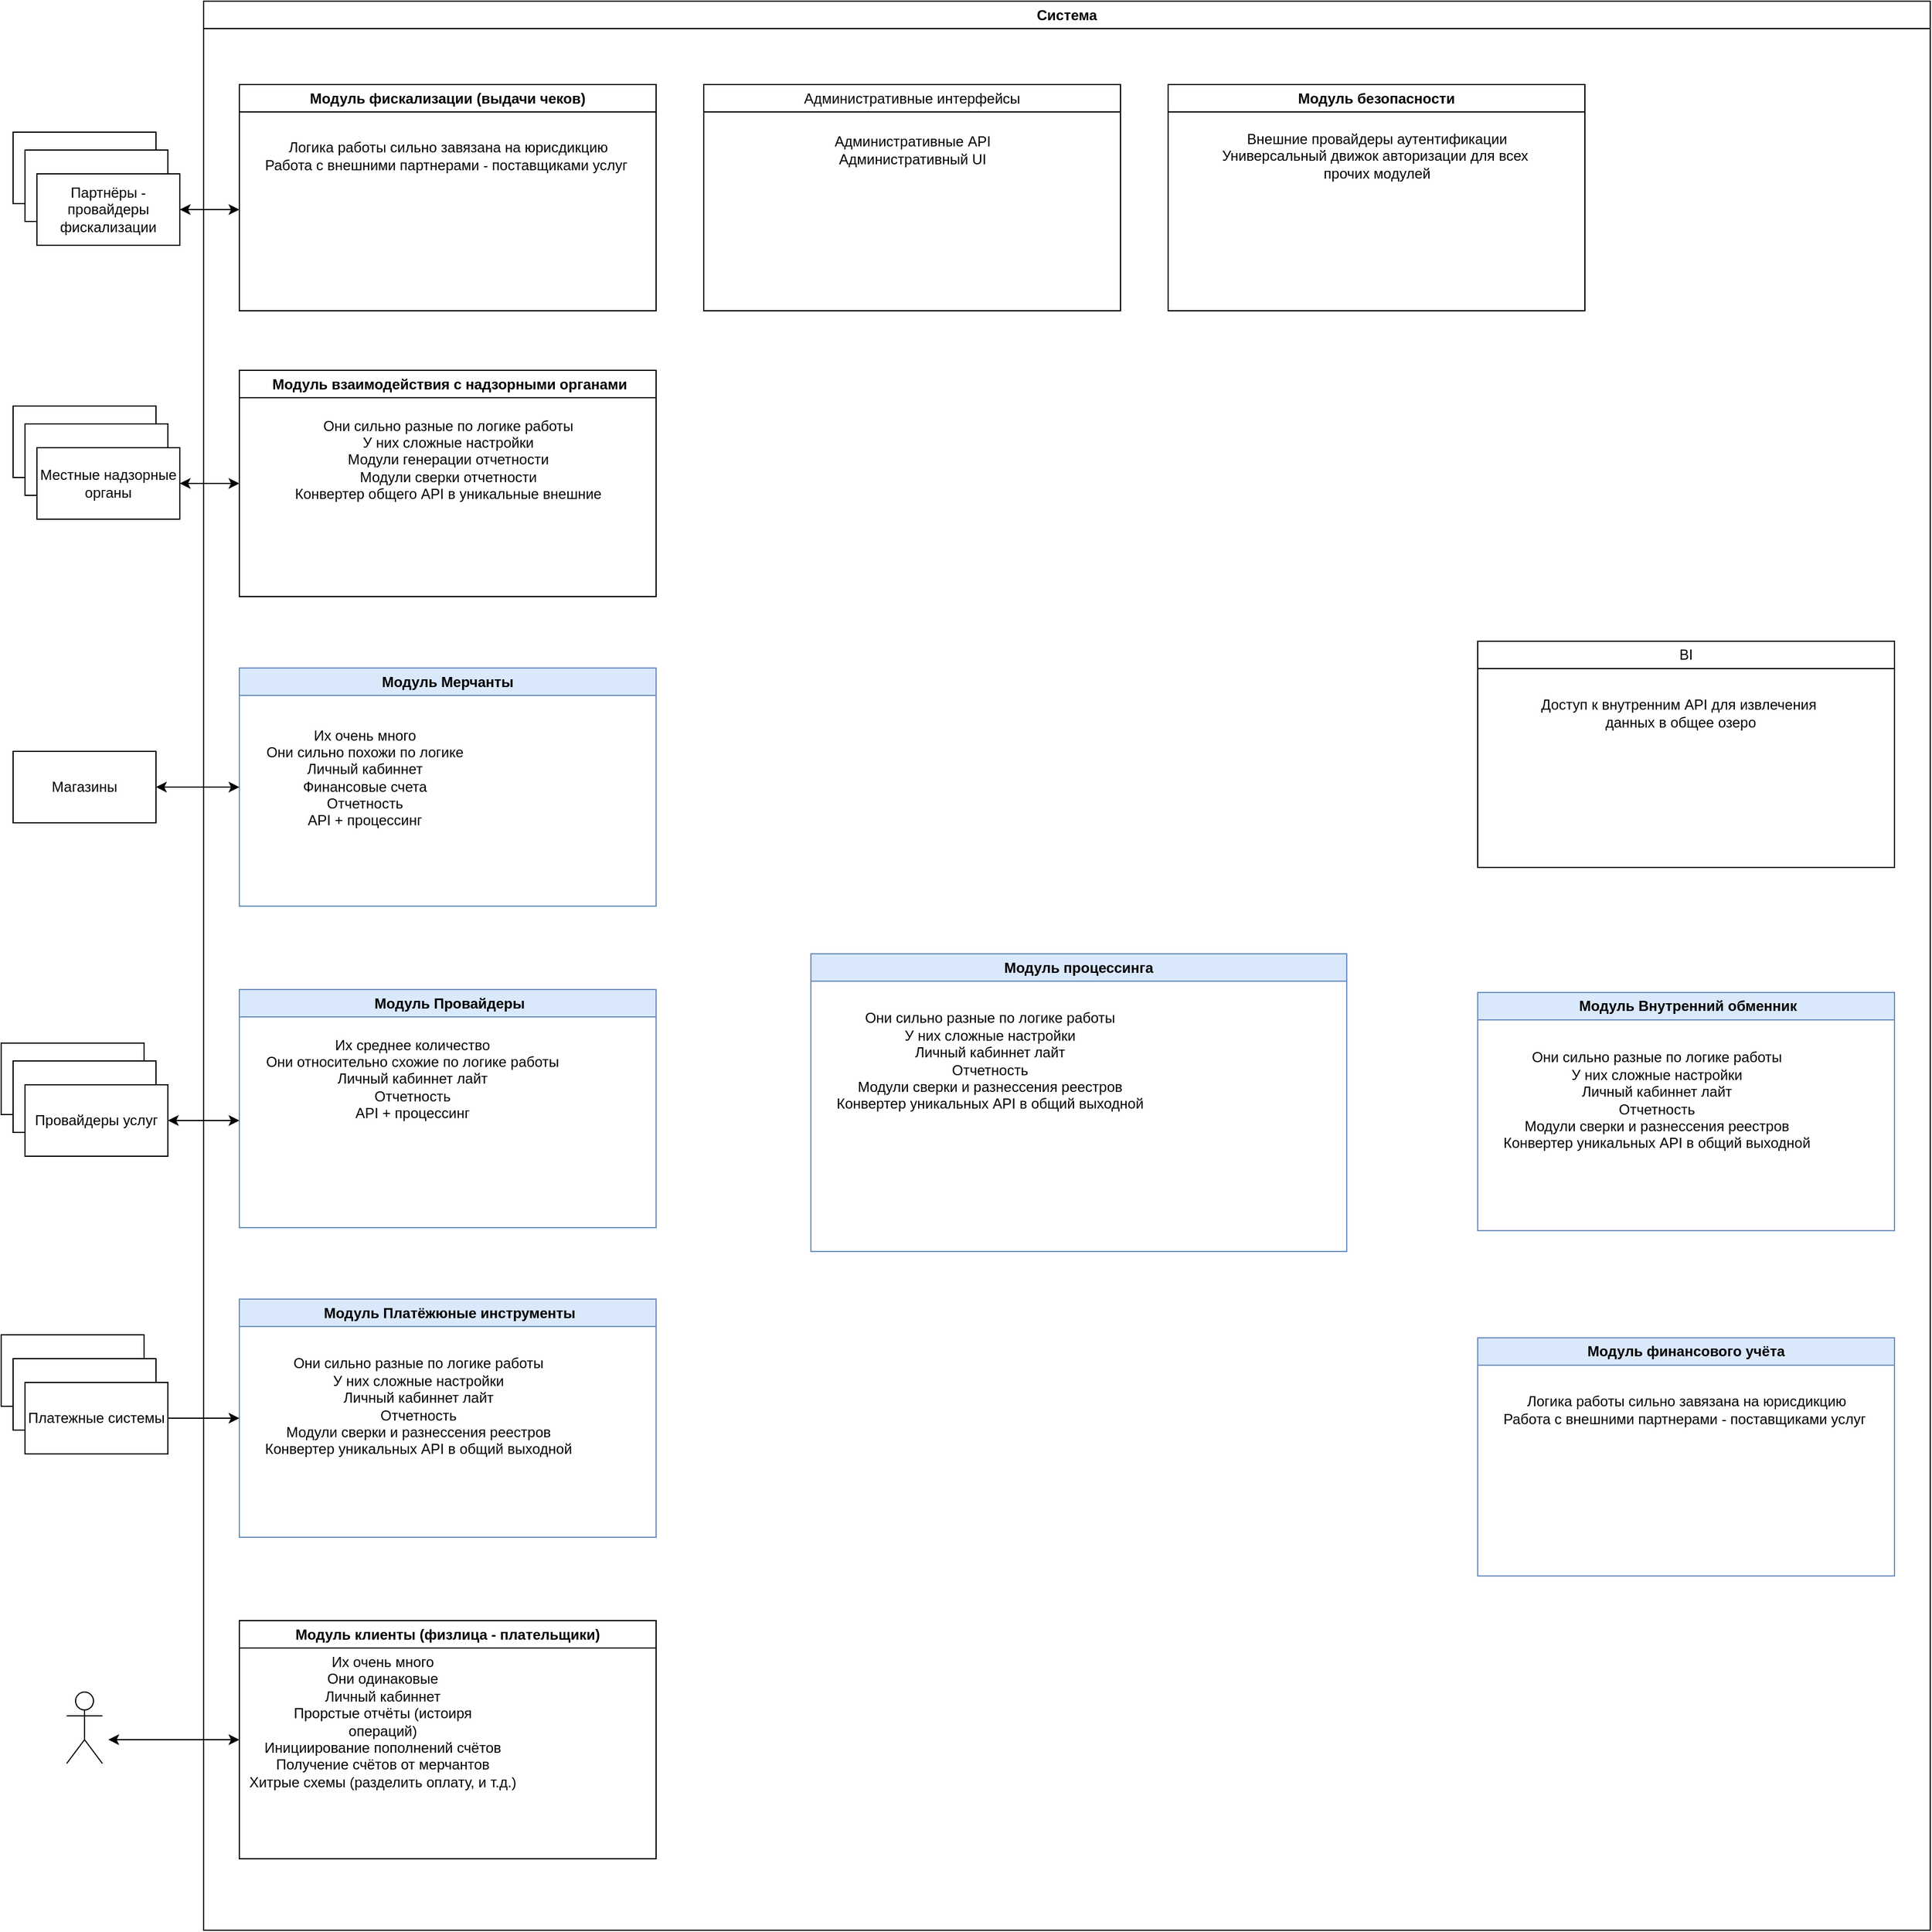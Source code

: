 <mxfile version="28.2.5">
  <diagram name="Page-1" id="c7558073-3199-34d8-9f00-42111426c3f3">
    <mxGraphModel dx="3306" dy="2995" grid="1" gridSize="10" guides="1" tooltips="1" connect="1" arrows="1" fold="1" page="1" pageScale="1" pageWidth="826" pageHeight="1169" background="none" math="0" shadow="0">
      <root>
        <mxCell id="0" />
        <mxCell id="1" parent="0" />
        <mxCell id="EwcPJpzdMDqNDcOes__M-127" value="Система" style="swimlane;whiteSpace=wrap;html=1;" parent="1" vertex="1">
          <mxGeometry x="30" y="-800" width="1450" height="1620" as="geometry" />
        </mxCell>
        <mxCell id="EwcPJpzdMDqNDcOes__M-124" value="&lt;span style=&quot;font-weight: 400; text-wrap-mode: nowrap;&quot;&gt;BI&lt;/span&gt;" style="swimlane;whiteSpace=wrap;html=1;" parent="EwcPJpzdMDqNDcOes__M-127" vertex="1">
          <mxGeometry x="1070" y="537.5" width="350" height="190" as="geometry" />
        </mxCell>
        <mxCell id="EwcPJpzdMDqNDcOes__M-126" value="Доступ к внутренним API для извлечения&amp;nbsp;&lt;div&gt;данных в общее озеро&lt;/div&gt;" style="text;html=1;align=center;verticalAlign=middle;resizable=0;points=[];autosize=1;strokeColor=none;fillColor=none;" parent="EwcPJpzdMDqNDcOes__M-124" vertex="1">
          <mxGeometry x="40" y="40" width="260" height="40" as="geometry" />
        </mxCell>
        <mxCell id="EwcPJpzdMDqNDcOes__M-103" value="Модуль процессинга" style="swimlane;whiteSpace=wrap;html=1;fillColor=#dae8fc;strokeColor=#6c8ebf;" parent="EwcPJpzdMDqNDcOes__M-127" vertex="1">
          <mxGeometry x="510" y="800" width="450" height="250" as="geometry" />
        </mxCell>
        <mxCell id="EwcPJpzdMDqNDcOes__M-104" value="&lt;div&gt;&lt;span style=&quot;background-color: transparent; color: light-dark(rgb(0, 0, 0), rgb(255, 255, 255));&quot;&gt;Они сильно разные по логике работы&lt;/span&gt;&lt;/div&gt;&lt;div&gt;У них сложные настройки&lt;/div&gt;Личный кабиннет лайт&lt;div&gt;Отчетность&lt;/div&gt;&lt;div&gt;Модули сверки и разнессения реестров&lt;/div&gt;&lt;div&gt;Конвертер уникальных API в общий выходной&lt;/div&gt;" style="text;html=1;align=center;verticalAlign=middle;resizable=0;points=[];autosize=1;strokeColor=none;fillColor=none;" parent="EwcPJpzdMDqNDcOes__M-103" vertex="1">
          <mxGeometry x="10" y="40" width="280" height="100" as="geometry" />
        </mxCell>
        <mxCell id="EwcPJpzdMDqNDcOes__M-120" value="Модуль безопасности" style="swimlane;whiteSpace=wrap;html=1;" parent="EwcPJpzdMDqNDcOes__M-127" vertex="1">
          <mxGeometry x="810" y="70" width="350" height="190" as="geometry" />
        </mxCell>
        <mxCell id="EwcPJpzdMDqNDcOes__M-121" value="Внешние провайдеры аутентификации&lt;div&gt;Универсальный движок авторизации для всех&amp;nbsp;&lt;/div&gt;&lt;div&gt;прочих модулей&lt;/div&gt;" style="text;html=1;align=center;verticalAlign=middle;resizable=0;points=[];autosize=1;strokeColor=none;fillColor=none;" parent="EwcPJpzdMDqNDcOes__M-120" vertex="1">
          <mxGeometry x="35" y="30" width="280" height="60" as="geometry" />
        </mxCell>
        <mxCell id="CoD8RWRZb0lw4X5uB_T0-1" value="Модуль клиенты (физлица - плательщики)" style="swimlane;whiteSpace=wrap;html=1;" parent="EwcPJpzdMDqNDcOes__M-127" vertex="1">
          <mxGeometry x="30" y="1360" width="350" height="200" as="geometry" />
        </mxCell>
        <mxCell id="CoD8RWRZb0lw4X5uB_T0-2" value="&lt;div&gt;&lt;span style=&quot;background-color: transparent; color: light-dark(rgb(0, 0, 0), rgb(255, 255, 255));&quot;&gt;Их очень много&lt;/span&gt;&lt;/div&gt;&lt;div&gt;Они одинаковые&lt;/div&gt;Личный кабиннет&lt;div&gt;Прорстые отчёты (истоиря&lt;/div&gt;&lt;div&gt;операций)&lt;/div&gt;&lt;div&gt;Инициирование пополнений счётов&lt;/div&gt;&lt;div&gt;Получение счётов от мерчантов&lt;/div&gt;&lt;div&gt;Хитрые схемы (разделить оплату, и т.д.)&lt;/div&gt;" style="text;html=1;align=center;verticalAlign=middle;resizable=0;points=[];autosize=1;strokeColor=none;fillColor=none;" parent="CoD8RWRZb0lw4X5uB_T0-1" vertex="1">
          <mxGeometry x="-5" y="20" width="250" height="130" as="geometry" />
        </mxCell>
        <mxCell id="CoD8RWRZb0lw4X5uB_T0-3" value="Модуль фискализации (выдачи чеков)" style="swimlane;whiteSpace=wrap;html=1;" parent="EwcPJpzdMDqNDcOes__M-127" vertex="1">
          <mxGeometry x="30" y="70" width="350" height="190" as="geometry" />
        </mxCell>
        <mxCell id="CoD8RWRZb0lw4X5uB_T0-4" value="&lt;div&gt;Логика работы сильно завязана на юрисдикцию&lt;/div&gt;&lt;div&gt;Работа с внешними партнерами - поставщиками услуг&amp;nbsp;&lt;/div&gt;" style="text;html=1;align=center;verticalAlign=middle;resizable=0;points=[];autosize=1;strokeColor=none;fillColor=none;" parent="CoD8RWRZb0lw4X5uB_T0-3" vertex="1">
          <mxGeometry x="10" y="40" width="330" height="40" as="geometry" />
        </mxCell>
        <mxCell id="CoD8RWRZb0lw4X5uB_T0-5" value="Модуль финансового учёта" style="swimlane;whiteSpace=wrap;html=1;fillColor=#dae8fc;strokeColor=#6c8ebf;" parent="EwcPJpzdMDqNDcOes__M-127" vertex="1">
          <mxGeometry x="1070" y="1122.5" width="350" height="200" as="geometry" />
        </mxCell>
        <mxCell id="CoD8RWRZb0lw4X5uB_T0-6" value="&lt;div&gt;Логика работы сильно завязана на юрисдикцию&lt;/div&gt;&lt;div&gt;Работа с внешними партнерами - поставщиками услуг&amp;nbsp;&lt;/div&gt;" style="text;html=1;align=center;verticalAlign=middle;resizable=0;points=[];autosize=1;strokeColor=none;fillColor=none;" parent="CoD8RWRZb0lw4X5uB_T0-5" vertex="1">
          <mxGeometry x="10" y="40" width="330" height="40" as="geometry" />
        </mxCell>
        <mxCell id="EwcPJpzdMDqNDcOes__M-122" value="&lt;span style=&quot;font-weight: 400; text-wrap-mode: nowrap;&quot;&gt;Административные интерфейсы&lt;/span&gt;" style="swimlane;whiteSpace=wrap;html=1;" parent="EwcPJpzdMDqNDcOes__M-127" vertex="1">
          <mxGeometry x="420" y="70" width="350" height="190" as="geometry" />
        </mxCell>
        <mxCell id="EwcPJpzdMDqNDcOes__M-123" value="Административные API&lt;div&gt;Административный UI&lt;/div&gt;" style="text;html=1;align=center;verticalAlign=middle;resizable=0;points=[];autosize=1;strokeColor=none;fillColor=none;" parent="EwcPJpzdMDqNDcOes__M-122" vertex="1">
          <mxGeometry x="100" y="35" width="150" height="40" as="geometry" />
        </mxCell>
        <mxCell id="EwcPJpzdMDqNDcOes__M-118" value="&amp;nbsp;Модуль взаимодействия с надзорными органами" style="swimlane;whiteSpace=wrap;html=1;" parent="EwcPJpzdMDqNDcOes__M-127" vertex="1">
          <mxGeometry x="30" y="310" width="350" height="190" as="geometry" />
        </mxCell>
        <mxCell id="EwcPJpzdMDqNDcOes__M-119" value="&lt;div&gt;&lt;span style=&quot;background-color: transparent; color: light-dark(rgb(0, 0, 0), rgb(255, 255, 255));&quot;&gt;Они сильно разные по логике работы&lt;/span&gt;&lt;/div&gt;&lt;div&gt;У них сложные настройки&lt;/div&gt;&lt;div&gt;Модули генерации отчетности&lt;/div&gt;&lt;div&gt;Модули сверки отчетности&lt;/div&gt;&lt;div&gt;Конвертер общего API в уникальные внешние&lt;/div&gt;" style="text;html=1;align=center;verticalAlign=middle;resizable=0;points=[];autosize=1;strokeColor=none;fillColor=none;" parent="EwcPJpzdMDqNDcOes__M-118" vertex="1">
          <mxGeometry x="35" y="30" width="280" height="90" as="geometry" />
        </mxCell>
        <mxCell id="EwcPJpzdMDqNDcOes__M-128" value="" style="rounded=0;whiteSpace=wrap;html=1;" parent="EwcPJpzdMDqNDcOes__M-127" vertex="1">
          <mxGeometry x="-160" y="340" width="120" height="60" as="geometry" />
        </mxCell>
        <mxCell id="EwcPJpzdMDqNDcOes__M-129" value="" style="rounded=0;whiteSpace=wrap;html=1;" parent="EwcPJpzdMDqNDcOes__M-127" vertex="1">
          <mxGeometry x="-150" y="355" width="120" height="60" as="geometry" />
        </mxCell>
        <mxCell id="EwcPJpzdMDqNDcOes__M-130" value="Местные надзорные органы" style="rounded=0;whiteSpace=wrap;html=1;" parent="EwcPJpzdMDqNDcOes__M-127" vertex="1">
          <mxGeometry x="-140" y="375" width="120" height="60" as="geometry" />
        </mxCell>
        <mxCell id="EwcPJpzdMDqNDcOes__M-131" value="" style="endArrow=classic;startArrow=classic;html=1;rounded=0;entryX=1;entryY=0.5;entryDx=0;entryDy=0;exitX=0;exitY=0.5;exitDx=0;exitDy=0;" parent="EwcPJpzdMDqNDcOes__M-127" source="EwcPJpzdMDqNDcOes__M-118" target="EwcPJpzdMDqNDcOes__M-130" edge="1">
          <mxGeometry width="50" height="50" relative="1" as="geometry">
            <mxPoint x="460" y="730" as="sourcePoint" />
            <mxPoint x="510" y="680" as="targetPoint" />
          </mxGeometry>
        </mxCell>
        <mxCell id="EwcPJpzdMDqNDcOes__M-96" value="Модуль Мерчанты" style="swimlane;whiteSpace=wrap;html=1;fillColor=#dae8fc;strokeColor=#6c8ebf;" parent="EwcPJpzdMDqNDcOes__M-127" vertex="1">
          <mxGeometry x="30" y="560" width="350" height="200" as="geometry" />
        </mxCell>
        <mxCell id="EwcPJpzdMDqNDcOes__M-97" value="&lt;div&gt;&lt;br&gt;&lt;/div&gt;&lt;div&gt;Их очень много&lt;/div&gt;&lt;div&gt;Они сильно похожи по логике&lt;/div&gt;Личный кабиннет&lt;div&gt;Финансовые счета&lt;/div&gt;&lt;div&gt;Отчетность&lt;/div&gt;&lt;div&gt;API + процессинг&lt;/div&gt;" style="text;html=1;align=center;verticalAlign=middle;resizable=0;points=[];autosize=1;strokeColor=none;fillColor=none;" parent="EwcPJpzdMDqNDcOes__M-96" vertex="1">
          <mxGeometry x="10" y="30" width="190" height="110" as="geometry" />
        </mxCell>
        <mxCell id="EwcPJpzdMDqNDcOes__M-116" value="Магазины" style="rounded=0;whiteSpace=wrap;html=1;" parent="EwcPJpzdMDqNDcOes__M-127" vertex="1">
          <mxGeometry x="-160" y="630" width="120" height="60" as="geometry" />
        </mxCell>
        <mxCell id="EwcPJpzdMDqNDcOes__M-117" value="" style="endArrow=classic;startArrow=classic;html=1;rounded=0;exitX=1;exitY=0.5;exitDx=0;exitDy=0;entryX=0;entryY=0.5;entryDx=0;entryDy=0;" parent="EwcPJpzdMDqNDcOes__M-127" source="EwcPJpzdMDqNDcOes__M-116" target="EwcPJpzdMDqNDcOes__M-96" edge="1">
          <mxGeometry width="50" height="50" relative="1" as="geometry">
            <mxPoint x="-20" y="940" as="sourcePoint" />
            <mxPoint x="40" y="940" as="targetPoint" />
          </mxGeometry>
        </mxCell>
        <mxCell id="EwcPJpzdMDqNDcOes__M-99" value="&amp;nbsp;Модуль Провайдеры" style="swimlane;whiteSpace=wrap;html=1;fillColor=#dae8fc;strokeColor=#6c8ebf;" parent="EwcPJpzdMDqNDcOes__M-127" vertex="1">
          <mxGeometry x="30" y="830" width="350" height="200" as="geometry" />
        </mxCell>
        <mxCell id="EwcPJpzdMDqNDcOes__M-100" value="&lt;div&gt;Их среднее количество&lt;/div&gt;&lt;div&gt;Они относительно схожие по логике работы&lt;/div&gt;Личный кабиннет лайт&lt;div&gt;Отчетность&lt;/div&gt;&lt;div&gt;API + процессинг&lt;/div&gt;" style="text;html=1;align=center;verticalAlign=middle;resizable=0;points=[];autosize=1;strokeColor=none;fillColor=none;" parent="EwcPJpzdMDqNDcOes__M-99" vertex="1">
          <mxGeometry x="10" y="30" width="270" height="90" as="geometry" />
        </mxCell>
        <mxCell id="EwcPJpzdMDqNDcOes__M-111" value="" style="rounded=0;whiteSpace=wrap;html=1;" parent="EwcPJpzdMDqNDcOes__M-127" vertex="1">
          <mxGeometry x="-170" y="875" width="120" height="60" as="geometry" />
        </mxCell>
        <mxCell id="EwcPJpzdMDqNDcOes__M-112" value="" style="rounded=0;whiteSpace=wrap;html=1;" parent="EwcPJpzdMDqNDcOes__M-127" vertex="1">
          <mxGeometry x="-160" y="890" width="120" height="60" as="geometry" />
        </mxCell>
        <mxCell id="EwcPJpzdMDqNDcOes__M-113" value="Провайдеры услуг" style="rounded=0;whiteSpace=wrap;html=1;" parent="EwcPJpzdMDqNDcOes__M-127" vertex="1">
          <mxGeometry x="-150" y="910" width="120" height="60" as="geometry" />
        </mxCell>
        <mxCell id="EwcPJpzdMDqNDcOes__M-115" value="" style="endArrow=classic;startArrow=classic;html=1;rounded=0;exitX=1;exitY=0.5;exitDx=0;exitDy=0;" parent="EwcPJpzdMDqNDcOes__M-127" source="EwcPJpzdMDqNDcOes__M-113" edge="1">
          <mxGeometry width="50" height="50" relative="1" as="geometry">
            <mxPoint x="220" y="970" as="sourcePoint" />
            <mxPoint x="30" y="940" as="targetPoint" />
          </mxGeometry>
        </mxCell>
        <mxCell id="EwcPJpzdMDqNDcOes__M-101" value="&amp;nbsp;Модуль Платёжюные инструменты" style="swimlane;whiteSpace=wrap;html=1;fillColor=#dae8fc;strokeColor=#6c8ebf;" parent="EwcPJpzdMDqNDcOes__M-127" vertex="1">
          <mxGeometry x="30" y="1090" width="350" height="200" as="geometry" />
        </mxCell>
        <mxCell id="EwcPJpzdMDqNDcOes__M-102" value="&lt;div&gt;&lt;span style=&quot;background-color: transparent; color: light-dark(rgb(0, 0, 0), rgb(255, 255, 255));&quot;&gt;Они сильно разные по логике работы&lt;/span&gt;&lt;/div&gt;&lt;div&gt;У них сложные настройки&lt;/div&gt;Личный кабиннет лайт&lt;div&gt;Отчетность&lt;/div&gt;&lt;div&gt;Модули сверки и разнессения реестров&lt;/div&gt;&lt;div&gt;Конвертер уникальных API в общий выходной&lt;/div&gt;" style="text;html=1;align=center;verticalAlign=middle;resizable=0;points=[];autosize=1;strokeColor=none;fillColor=none;" parent="EwcPJpzdMDqNDcOes__M-101" vertex="1">
          <mxGeometry x="10" y="40" width="280" height="100" as="geometry" />
        </mxCell>
        <mxCell id="EwcPJpzdMDqNDcOes__M-107" value="" style="rounded=0;whiteSpace=wrap;html=1;" parent="EwcPJpzdMDqNDcOes__M-127" vertex="1">
          <mxGeometry x="-170" y="1120" width="120" height="60" as="geometry" />
        </mxCell>
        <mxCell id="EwcPJpzdMDqNDcOes__M-108" value="" style="rounded=0;whiteSpace=wrap;html=1;" parent="EwcPJpzdMDqNDcOes__M-127" vertex="1">
          <mxGeometry x="-160" y="1140" width="120" height="60" as="geometry" />
        </mxCell>
        <mxCell id="EwcPJpzdMDqNDcOes__M-110" value="" style="edgeStyle=orthogonalEdgeStyle;rounded=0;orthogonalLoop=1;jettySize=auto;html=1;entryX=0;entryY=0.5;entryDx=0;entryDy=0;" parent="EwcPJpzdMDqNDcOes__M-127" source="EwcPJpzdMDqNDcOes__M-109" target="EwcPJpzdMDqNDcOes__M-101" edge="1">
          <mxGeometry relative="1" as="geometry" />
        </mxCell>
        <mxCell id="EwcPJpzdMDqNDcOes__M-109" value="Платежные системы" style="rounded=0;whiteSpace=wrap;html=1;" parent="EwcPJpzdMDqNDcOes__M-127" vertex="1">
          <mxGeometry x="-150" y="1160" width="120" height="60" as="geometry" />
        </mxCell>
        <mxCell id="EwcPJpzdMDqNDcOes__M-105" value="&amp;nbsp;Модуль Внутренний обменник" style="swimlane;whiteSpace=wrap;html=1;fillColor=#dae8fc;strokeColor=#6c8ebf;" parent="EwcPJpzdMDqNDcOes__M-127" vertex="1">
          <mxGeometry x="1070" y="832.5" width="350" height="200" as="geometry" />
        </mxCell>
        <mxCell id="EwcPJpzdMDqNDcOes__M-106" value="&lt;div&gt;&lt;span style=&quot;background-color: transparent; color: light-dark(rgb(0, 0, 0), rgb(255, 255, 255));&quot;&gt;Они сильно разные по логике работы&lt;/span&gt;&lt;/div&gt;&lt;div&gt;У них сложные настройки&lt;/div&gt;Личный кабиннет лайт&lt;div&gt;Отчетность&lt;/div&gt;&lt;div&gt;Модули сверки и разнессения реестров&lt;/div&gt;&lt;div&gt;Конвертер уникальных API в общий выходной&lt;/div&gt;" style="text;html=1;align=center;verticalAlign=middle;resizable=0;points=[];autosize=1;strokeColor=none;fillColor=none;" parent="EwcPJpzdMDqNDcOes__M-105" vertex="1">
          <mxGeometry x="10" y="40" width="280" height="100" as="geometry" />
        </mxCell>
        <mxCell id="HK1upCMPPmlsWZt-k6v5-1" value="" style="rounded=0;whiteSpace=wrap;html=1;" vertex="1" parent="1">
          <mxGeometry x="-130" y="-690" width="120" height="60" as="geometry" />
        </mxCell>
        <mxCell id="HK1upCMPPmlsWZt-k6v5-2" value="" style="rounded=0;whiteSpace=wrap;html=1;" vertex="1" parent="1">
          <mxGeometry x="-120" y="-675" width="120" height="60" as="geometry" />
        </mxCell>
        <mxCell id="HK1upCMPPmlsWZt-k6v5-3" value="Партнёры - провайдеры фискализации" style="rounded=0;whiteSpace=wrap;html=1;" vertex="1" parent="1">
          <mxGeometry x="-110" y="-655" width="120" height="60" as="geometry" />
        </mxCell>
        <mxCell id="HK1upCMPPmlsWZt-k6v5-4" value="" style="endArrow=classic;startArrow=classic;html=1;rounded=0;entryX=1;entryY=0.5;entryDx=0;entryDy=0;exitX=0;exitY=0.5;exitDx=0;exitDy=0;" edge="1" parent="1" target="HK1upCMPPmlsWZt-k6v5-3">
          <mxGeometry width="50" height="50" relative="1" as="geometry">
            <mxPoint x="60" y="-625" as="sourcePoint" />
            <mxPoint x="540" y="-350" as="targetPoint" />
          </mxGeometry>
        </mxCell>
        <mxCell id="HK1upCMPPmlsWZt-k6v5-5" value="" style="shape=umlActor;verticalLabelPosition=bottom;verticalAlign=top;html=1;outlineConnect=0;" vertex="1" parent="1">
          <mxGeometry x="-85" y="620" width="30" height="60" as="geometry" />
        </mxCell>
        <mxCell id="HK1upCMPPmlsWZt-k6v5-8" value="" style="endArrow=classic;startArrow=classic;html=1;rounded=0;" edge="1" parent="1">
          <mxGeometry width="50" height="50" relative="1" as="geometry">
            <mxPoint x="-50" y="660" as="sourcePoint" />
            <mxPoint x="60" y="660" as="targetPoint" />
          </mxGeometry>
        </mxCell>
      </root>
    </mxGraphModel>
  </diagram>
</mxfile>
